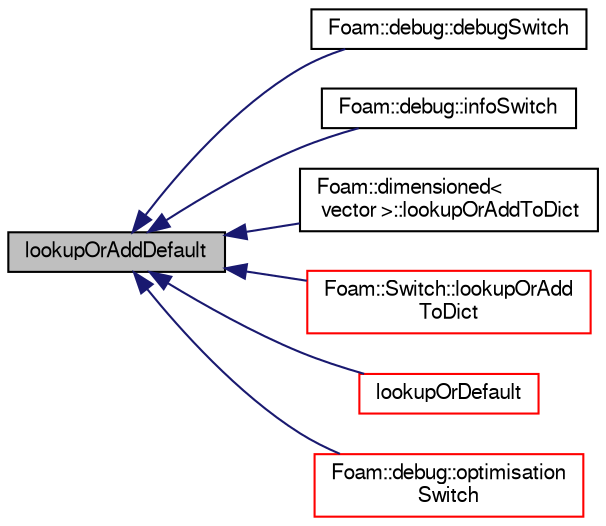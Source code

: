 digraph "lookupOrAddDefault"
{
  bgcolor="transparent";
  edge [fontname="FreeSans",fontsize="10",labelfontname="FreeSans",labelfontsize="10"];
  node [fontname="FreeSans",fontsize="10",shape=record];
  rankdir="LR";
  Node16650 [label="lookupOrAddDefault",height=0.2,width=0.4,color="black", fillcolor="grey75", style="filled", fontcolor="black"];
  Node16650 -> Node16651 [dir="back",color="midnightblue",fontsize="10",style="solid",fontname="FreeSans"];
  Node16651 [label="Foam::debug::debugSwitch",height=0.2,width=0.4,color="black",URL="$a21163.html#a8f56fbac8396e01fc88f8a299cdaf5df",tooltip="Lookup debug switch or add default value. "];
  Node16650 -> Node16652 [dir="back",color="midnightblue",fontsize="10",style="solid",fontname="FreeSans"];
  Node16652 [label="Foam::debug::infoSwitch",height=0.2,width=0.4,color="black",URL="$a21163.html#a921eb74f68fa6fe03388d001d1583be2",tooltip="Lookup info switch or add default value. "];
  Node16650 -> Node16653 [dir="back",color="midnightblue",fontsize="10",style="solid",fontname="FreeSans"];
  Node16653 [label="Foam::dimensioned\<\l vector \>::lookupOrAddToDict",height=0.2,width=0.4,color="black",URL="$a26366.html#a352adc721eeaedee3d761a05ac961bca",tooltip="Construct from dictionary, with default value. "];
  Node16650 -> Node16654 [dir="back",color="midnightblue",fontsize="10",style="solid",fontname="FreeSans"];
  Node16654 [label="Foam::Switch::lookupOrAdd\lToDict",height=0.2,width=0.4,color="red",URL="$a27626.html#a24caaa26f9e0b5b65e0fac0bc0a63d62",tooltip="Construct from dictionary, supplying default value so that if the. "];
  Node16650 -> Node16656 [dir="back",color="midnightblue",fontsize="10",style="solid",fontname="FreeSans"];
  Node16656 [label="lookupOrDefault",height=0.2,width=0.4,color="red",URL="$a26014.html#a69ee064dcc6d649df523e02e5c242922",tooltip="Find and return a T,. "];
  Node16650 -> Node16780 [dir="back",color="midnightblue",fontsize="10",style="solid",fontname="FreeSans"];
  Node16780 [label="Foam::debug::optimisation\lSwitch",height=0.2,width=0.4,color="red",URL="$a21163.html#a941b7b97be4a01c2b9ea971db69f36cf",tooltip="Lookup optimisation switch or add default value. "];
}
